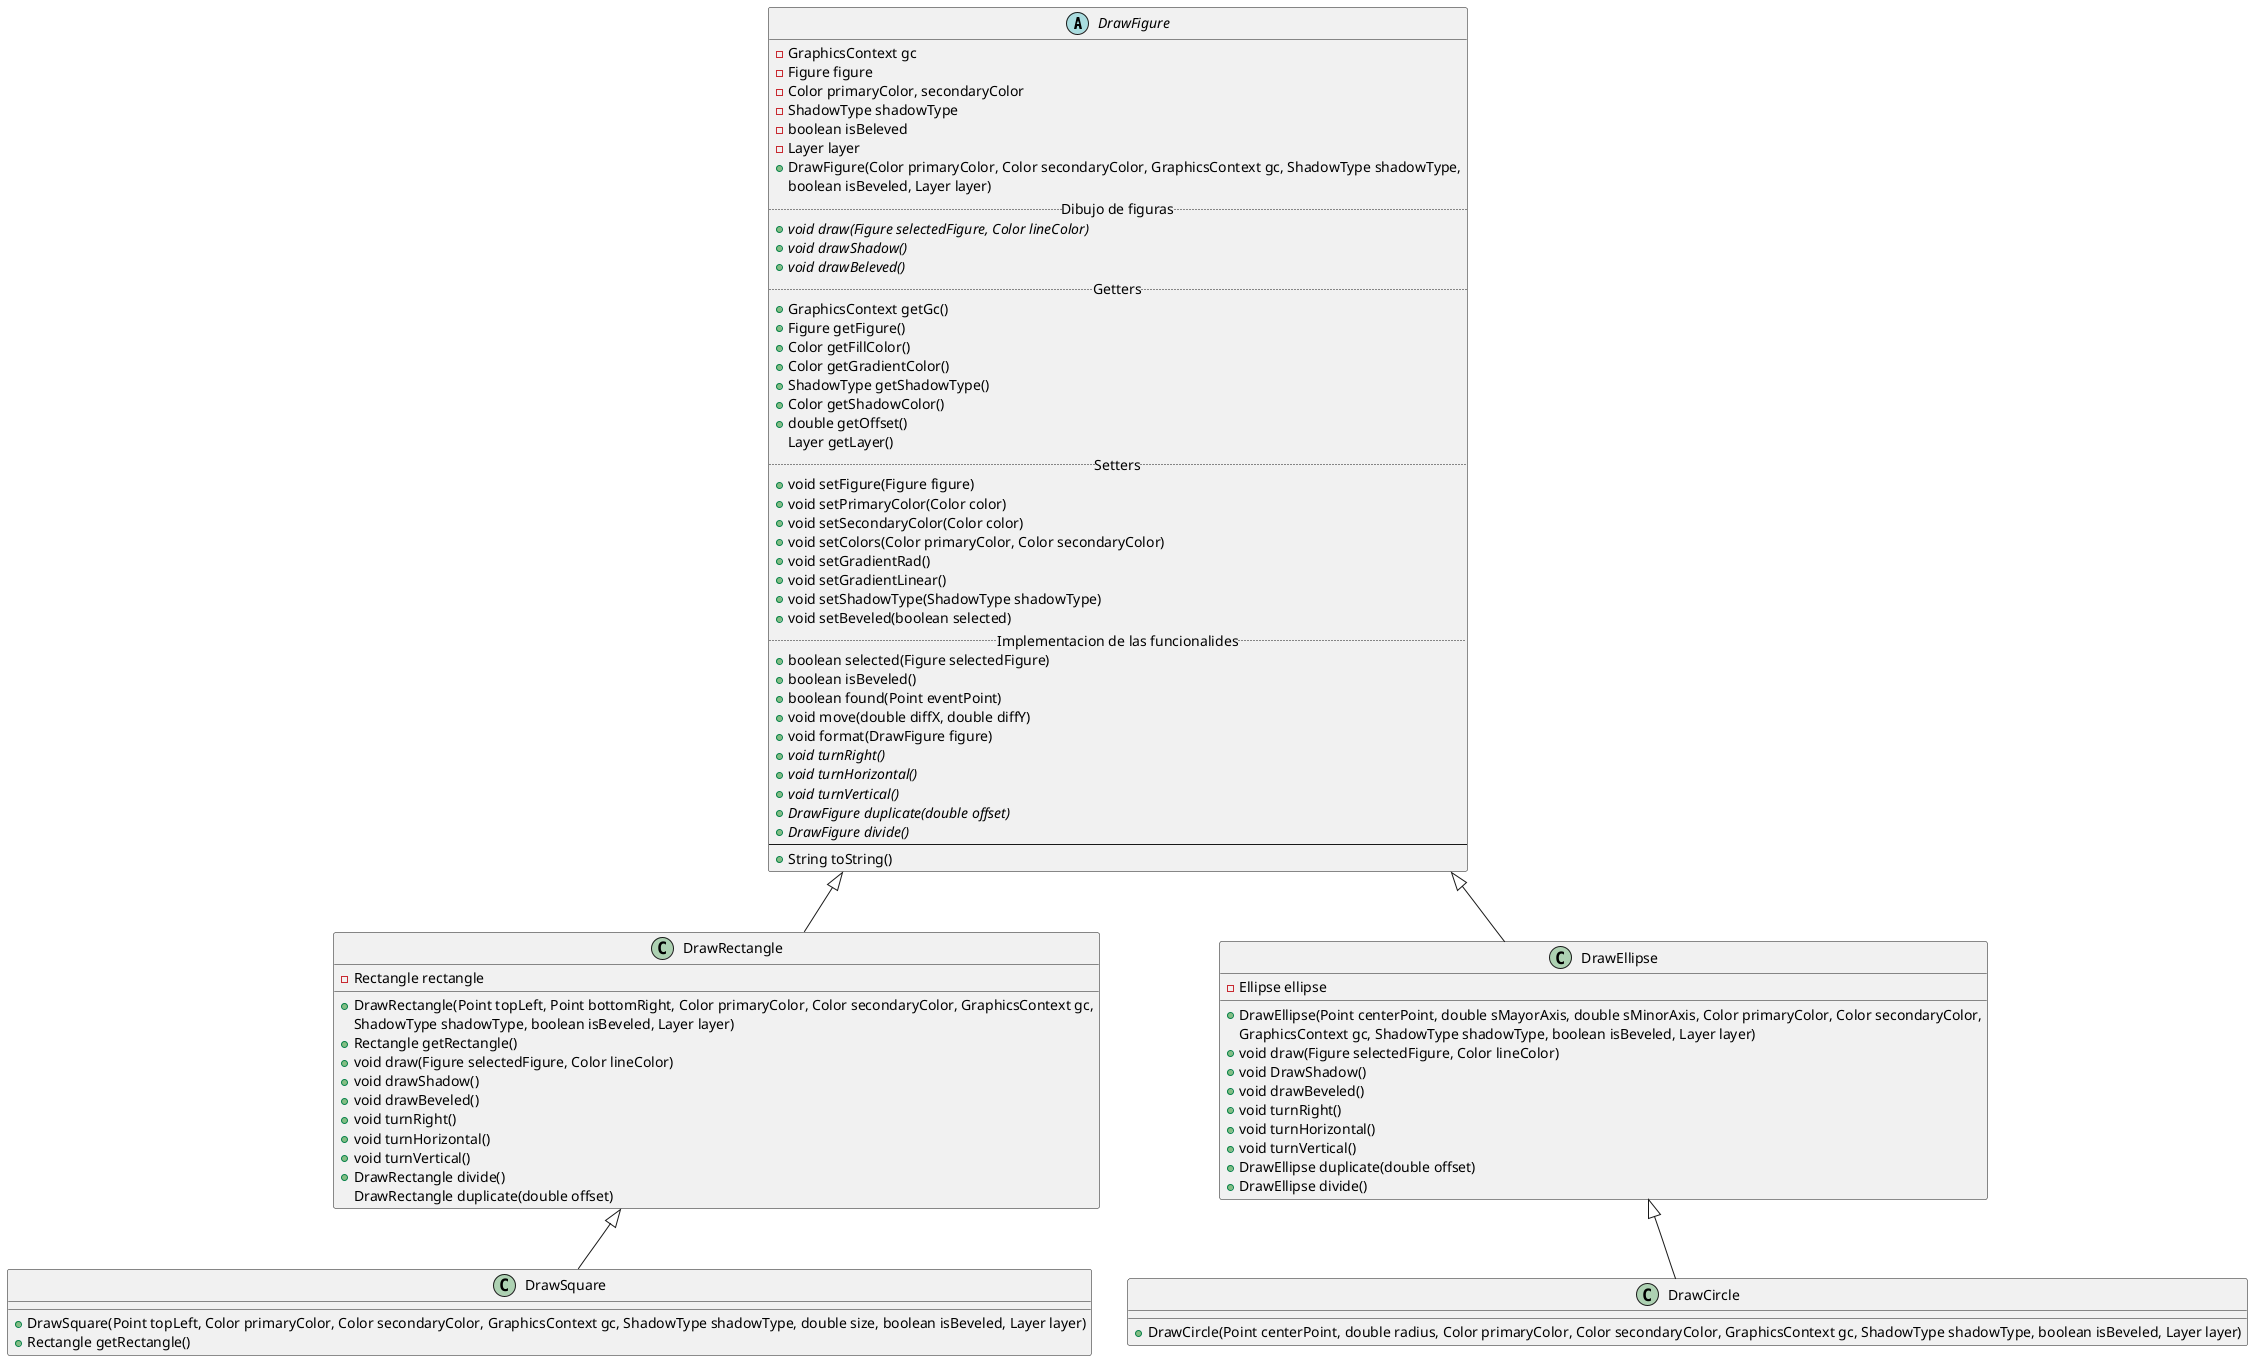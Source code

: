 @startuml
'https://plantuml.com/sequence-diagram
DrawFigure <|-- DrawRectangle
DrawFigure <|-- DrawEllipse
DrawRectangle <|-- DrawSquare
DrawEllipse <|-- DrawCircle

abstract class DrawFigure{
- GraphicsContext gc
- Figure figure
- Color primaryColor, secondaryColor
- ShadowType shadowType
- boolean isBeleved
- Layer layer
+ DrawFigure(Color primaryColor, Color secondaryColor, GraphicsContext gc, ShadowType shadowType,
 boolean isBeveled, Layer layer)
.. Dibujo de figuras ..
+{abstract} void draw(Figure selectedFigure, Color lineColor)
+{abstract} void drawShadow()
+{abstract} void drawBeleved()
.. Getters ..
+GraphicsContext getGc()
+Figure getFigure()
+Color getFillColor()
+Color getGradientColor()
+ShadowType getShadowType()
+Color getShadowColor()
+double getOffset()
Layer getLayer()
.. Setters ..
+void setFigure(Figure figure)
+void setPrimaryColor(Color color)
+void setSecondaryColor(Color color)
+void setColors(Color primaryColor, Color secondaryColor)
+void setGradientRad()
+void setGradientLinear()
+void setShadowType(ShadowType shadowType)
+void setBeveled(boolean selected)
.. Implementacion de las funcionalides ..
+boolean selected(Figure selectedFigure)
+boolean isBeveled()
+boolean found(Point eventPoint)
+void move(double diffX, double diffY)
+void format(DrawFigure figure)
+{abstract}void turnRight()
+{abstract}void turnHorizontal()
+{abstract}void turnVertical()
+{abstract}DrawFigure duplicate(double offset)
+{abstract}DrawFigure divide()
--
+String toString()
}

class DrawEllipse{
-Ellipse ellipse
+DrawEllipse(Point centerPoint, double sMayorAxis, double sMinorAxis, Color primaryColor, Color secondaryColor,
                        GraphicsContext gc, ShadowType shadowType, boolean isBeveled, Layer layer)
+void draw(Figure selectedFigure, Color lineColor)
+void DrawShadow()
+void drawBeveled()
+void turnRight()
+void turnHorizontal()
+void turnVertical()
+DrawEllipse duplicate(double offset)
+DrawEllipse divide()
}

class DrawCircle{
+DrawCircle(Point centerPoint, double radius, Color primaryColor, Color secondaryColor, GraphicsContext gc, ShadowType shadowType, boolean isBeveled, Layer layer)
}

class DrawRectangle{
-Rectangle rectangle
+DrawRectangle(Point topLeft, Point bottomRight, Color primaryColor, Color secondaryColor, GraphicsContext gc,
                          ShadowType shadowType, boolean isBeveled, Layer layer)
+Rectangle getRectangle()
+void draw(Figure selectedFigure, Color lineColor)
+void drawShadow()
+void drawBeveled()
+void turnRight()
+void turnHorizontal()
+void turnVertical()
+DrawRectangle divide()
DrawRectangle duplicate(double offset)
}

class DrawSquare{
+DrawSquare(Point topLeft, Color primaryColor, Color secondaryColor, GraphicsContext gc, ShadowType shadowType, double size, boolean isBeveled, Layer layer)
+Rectangle getRectangle()
}
@enduml